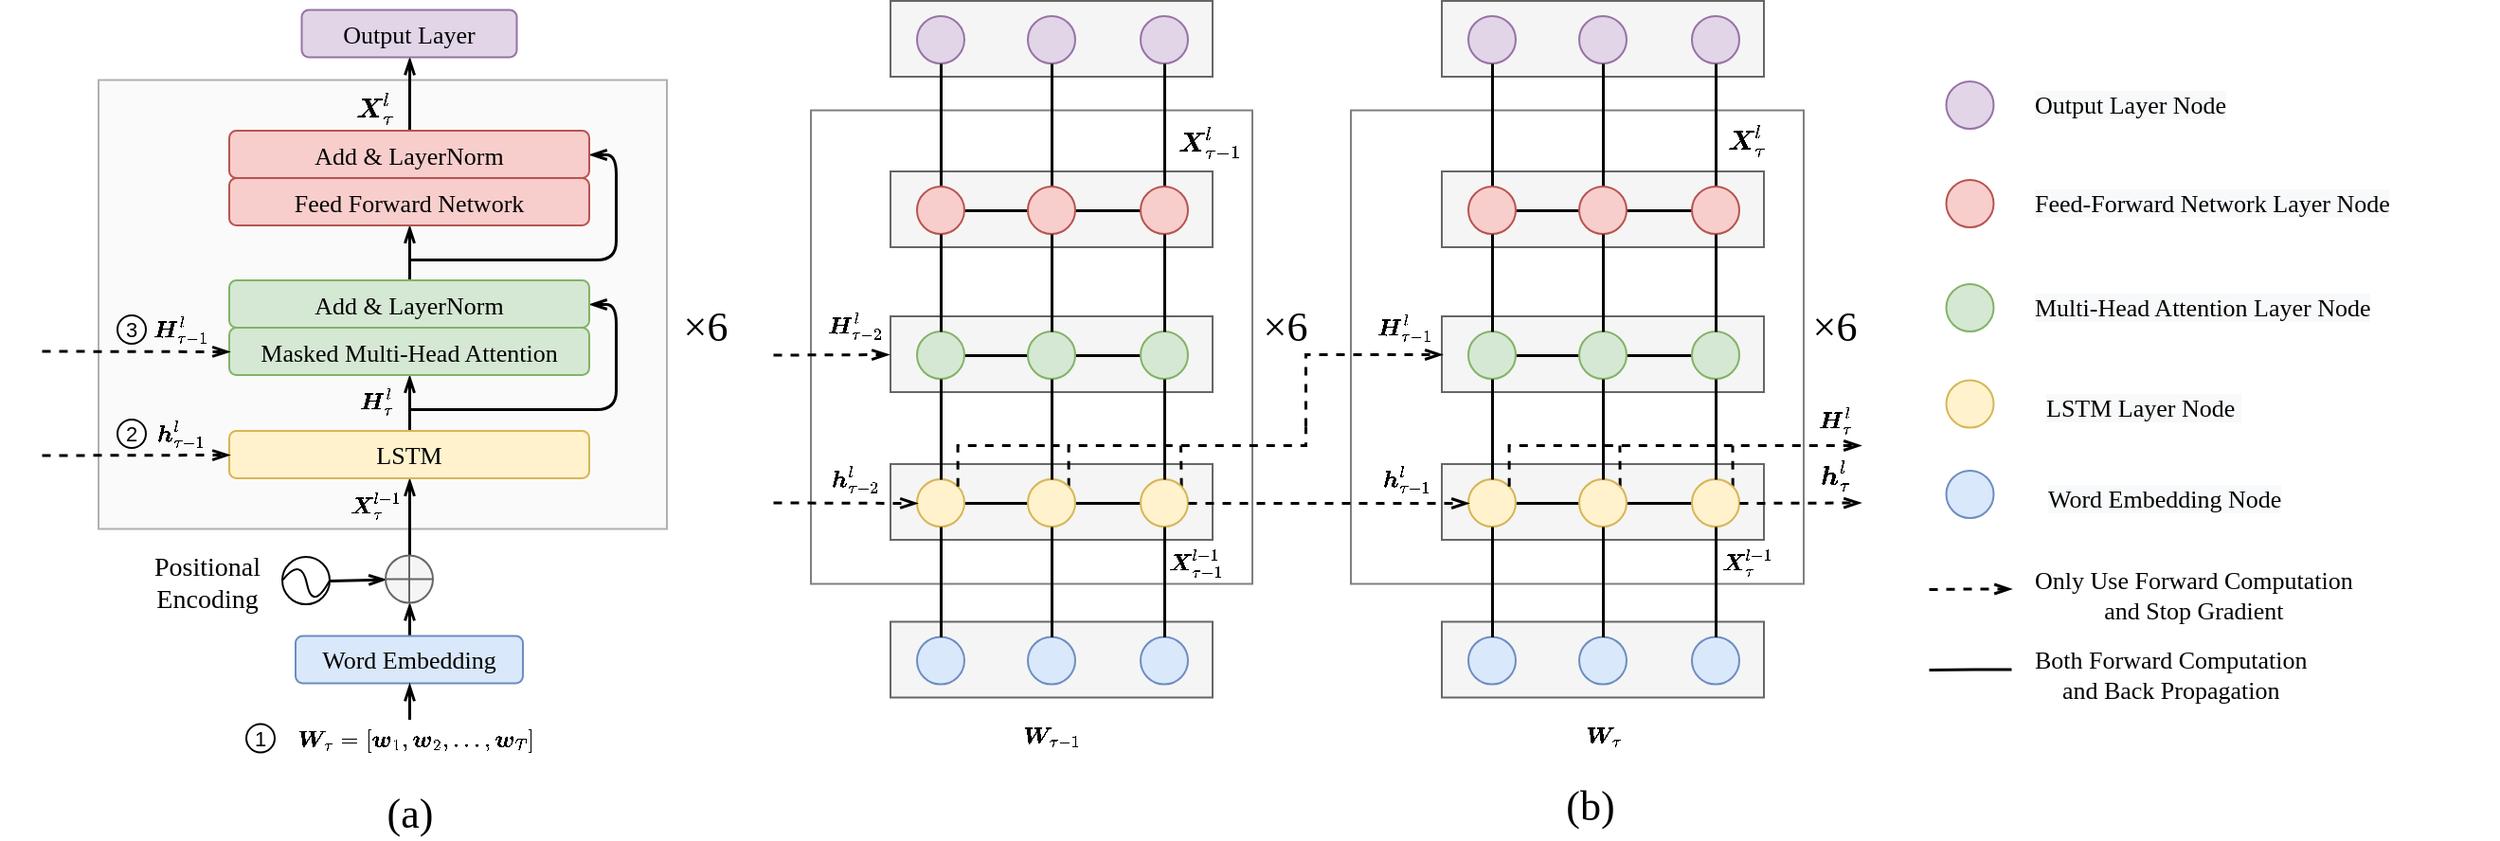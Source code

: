 <mxfile version="20.0.0" type="github">
  <diagram id="z0HHgGlnCuGLutk6PVgF" name="Page-1">
    <mxGraphModel dx="2813" dy="759" grid="1" gridSize="10" guides="1" tooltips="1" connect="1" arrows="1" fold="1" page="1" pageScale="1" pageWidth="850" pageHeight="1100" math="1" shadow="0">
      <root>
        <mxCell id="0" />
        <mxCell id="1" parent="0" />
        <mxCell id="CTJLBTLDGU4M1NpmP4fn-86" value="" style="rounded=0;whiteSpace=wrap;html=1;shadow=0;glass=0;sketch=0;fontFamily=Georgia;opacity=50;" parent="1" vertex="1">
          <mxGeometry x="-328" y="252.25" width="239" height="250" as="geometry" />
        </mxCell>
        <mxCell id="CTJLBTLDGU4M1NpmP4fn-29" value="&lt;span style=&quot;font-size: 14px&quot;&gt;$$\boldsymbol &lt;br&gt;X^{l}_\tau$$&lt;/span&gt;" style="text;html=1;align=center;verticalAlign=middle;resizable=0;points=[];autosize=1;strokeColor=none;fontFamily=Georgia;" parent="1" vertex="1">
          <mxGeometry x="-174" y="247.5" width="110" height="40" as="geometry" />
        </mxCell>
        <mxCell id="CTJLBTLDGU4M1NpmP4fn-84" value="&lt;font style=&quot;font-size: 22px&quot;&gt;×6&lt;/font&gt;" style="text;html=1;align=center;verticalAlign=middle;resizable=0;points=[];autosize=1;strokeColor=none;fontFamily=Georgia;" parent="1" vertex="1">
          <mxGeometry x="-93" y="357" width="40" height="20" as="geometry" />
        </mxCell>
        <mxCell id="iIbkzB-FwA6yvQ0Qt3dR-8" value="$$\boldsymbol H^l_{\tau-1}$$" style="text;html=1;align=center;verticalAlign=middle;resizable=0;points=[];autosize=1;strokeColor=none;fillColor=none;fontSize=12;fontFamily=Georgia;" parent="1" vertex="1">
          <mxGeometry x="-395" y="357" width="190" height="20" as="geometry" />
        </mxCell>
        <mxCell id="iIbkzB-FwA6yvQ0Qt3dR-9" value="$$\boldsymbol &lt;br&gt;h^l_{\tau-1}$$" style="text;html=1;align=center;verticalAlign=middle;resizable=0;points=[];autosize=1;strokeColor=none;fillColor=none;fontSize=12;fontFamily=Georgia;" parent="1" vertex="1">
          <mxGeometry x="-349" y="432.25" width="100" height="30" as="geometry" />
        </mxCell>
        <mxCell id="iIbkzB-FwA6yvQ0Qt3dR-11" value="$$\boldsymbol &lt;br&gt;H^l_{\tau}$$" style="text;html=1;align=center;verticalAlign=middle;resizable=0;points=[];autosize=1;strokeColor=none;fillColor=none;fontSize=12;fontFamily=Georgia;" parent="1" vertex="1">
          <mxGeometry x="-123" y="401" width="100" height="30" as="geometry" />
        </mxCell>
        <mxCell id="iIbkzB-FwA6yvQ0Qt3dR-12" value="$$\boldsymbol &lt;br&gt;X^{l-1}_{\tau}$$" style="text;html=1;align=center;verticalAlign=middle;resizable=0;points=[];autosize=1;strokeColor=none;fillColor=none;fontSize=12;fontFamily=Georgia;" parent="1" vertex="1">
          <mxGeometry x="-174" y="476.25" width="110" height="30" as="geometry" />
        </mxCell>
        <mxCell id="IyFWRD1OJdr2gIB2jrgP-1" value="$$\boldsymbol W_{\tau}$$" style="text;html=1;align=center;verticalAlign=middle;resizable=0;points=[];autosize=1;strokeColor=none;fillColor=none;fontSize=12;fontFamily=Georgia;" parent="1" vertex="1">
          <mxGeometry x="-280" y="572.25" width="170" height="20" as="geometry" />
        </mxCell>
        <mxCell id="IyFWRD1OJdr2gIB2jrgP-7" value="$$\boldsymbol &lt;br&gt;h^l_{\tau}$$" style="text;html=1;align=center;verticalAlign=middle;resizable=0;points=[];autosize=1;strokeColor=none;fillColor=none;fontSize=12;" parent="1" vertex="1">
          <mxGeometry x="-118" y="429.75" width="90" height="30" as="geometry" />
        </mxCell>
        <mxCell id="FRFISUaKzv1FwXzOjavN-2" value="" style="rounded=0;whiteSpace=wrap;html=1;fillColor=#f5f5f5;fontColor=#333333;strokeColor=#666666;" parent="1" vertex="1">
          <mxGeometry x="-280" y="522.25" width="170" height="40" as="geometry" />
        </mxCell>
        <mxCell id="FRFISUaKzv1FwXzOjavN-3" value="" style="ellipse;whiteSpace=wrap;html=1;aspect=fixed;fillColor=#dae8fc;strokeColor=#6c8ebf;" parent="1" vertex="1">
          <mxGeometry x="-266" y="530.25" width="25" height="25" as="geometry" />
        </mxCell>
        <mxCell id="FRFISUaKzv1FwXzOjavN-4" value="" style="ellipse;whiteSpace=wrap;html=1;aspect=fixed;fillColor=#dae8fc;strokeColor=#6c8ebf;" parent="1" vertex="1">
          <mxGeometry x="-207.5" y="530.25" width="25" height="25" as="geometry" />
        </mxCell>
        <mxCell id="FRFISUaKzv1FwXzOjavN-5" value="" style="ellipse;whiteSpace=wrap;html=1;aspect=fixed;fillColor=#dae8fc;strokeColor=#6c8ebf;" parent="1" vertex="1">
          <mxGeometry x="-148" y="530.25" width="25" height="25" as="geometry" />
        </mxCell>
        <mxCell id="FRFISUaKzv1FwXzOjavN-6" value="" style="rounded=0;whiteSpace=wrap;html=1;fillColor=#f5f5f5;fontColor=#333333;strokeColor=#666666;" parent="1" vertex="1">
          <mxGeometry x="-280" y="439" width="170" height="40" as="geometry" />
        </mxCell>
        <mxCell id="FRFISUaKzv1FwXzOjavN-10" style="edgeStyle=orthogonalEdgeStyle;rounded=0;orthogonalLoop=1;jettySize=auto;html=1;exitX=1;exitY=0.5;exitDx=0;exitDy=0;entryX=0.23;entryY=0.513;entryDx=0;entryDy=0;entryPerimeter=0;" parent="1" source="FRFISUaKzv1FwXzOjavN-7" target="FRFISUaKzv1FwXzOjavN-6" edge="1">
          <mxGeometry relative="1" as="geometry" />
        </mxCell>
        <mxCell id="FRFISUaKzv1FwXzOjavN-11" style="edgeStyle=orthogonalEdgeStyle;rounded=0;orthogonalLoop=1;jettySize=auto;html=1;exitX=1;exitY=0.5;exitDx=0;exitDy=0;entryX=0;entryY=0.5;entryDx=0;entryDy=0;endArrow=none;endFill=0;strokeWidth=1.5;" parent="1" source="FRFISUaKzv1FwXzOjavN-7" target="FRFISUaKzv1FwXzOjavN-8" edge="1">
          <mxGeometry relative="1" as="geometry" />
        </mxCell>
        <mxCell id="FRFISUaKzv1FwXzOjavN-7" value="" style="ellipse;whiteSpace=wrap;html=1;aspect=fixed;fillColor=#fff2cc;strokeColor=#d6b656;" parent="1" vertex="1">
          <mxGeometry x="-266" y="447" width="25" height="25" as="geometry" />
        </mxCell>
        <mxCell id="FRFISUaKzv1FwXzOjavN-12" style="edgeStyle=orthogonalEdgeStyle;rounded=0;orthogonalLoop=1;jettySize=auto;html=1;exitX=1;exitY=0.5;exitDx=0;exitDy=0;endArrow=none;endFill=0;strokeWidth=1.5;" parent="1" source="FRFISUaKzv1FwXzOjavN-8" target="FRFISUaKzv1FwXzOjavN-9" edge="1">
          <mxGeometry relative="1" as="geometry" />
        </mxCell>
        <mxCell id="dTgSe-1KjgqQRLXi3FBz-27" style="edgeStyle=orthogonalEdgeStyle;rounded=0;orthogonalLoop=1;jettySize=auto;html=1;exitX=1;exitY=0;exitDx=0;exitDy=0;dashed=1;endArrow=none;endFill=0;strokeWidth=1.5;" parent="1" source="FRFISUaKzv1FwXzOjavN-8" edge="1">
          <mxGeometry relative="1" as="geometry">
            <mxPoint x="-186.286" y="429" as="targetPoint" />
          </mxGeometry>
        </mxCell>
        <mxCell id="FRFISUaKzv1FwXzOjavN-8" value="" style="ellipse;whiteSpace=wrap;html=1;aspect=fixed;fillColor=#fff2cc;strokeColor=#d6b656;" parent="1" vertex="1">
          <mxGeometry x="-207.5" y="447" width="25" height="25" as="geometry" />
        </mxCell>
        <mxCell id="dTgSe-1KjgqQRLXi3FBz-28" style="edgeStyle=orthogonalEdgeStyle;rounded=0;orthogonalLoop=1;jettySize=auto;html=1;exitX=1;exitY=0;exitDx=0;exitDy=0;dashed=1;endArrow=none;endFill=0;strokeWidth=1.5;" parent="1" source="FRFISUaKzv1FwXzOjavN-9" edge="1">
          <mxGeometry relative="1" as="geometry">
            <mxPoint x="-126.762" y="429" as="targetPoint" />
          </mxGeometry>
        </mxCell>
        <mxCell id="FRFISUaKzv1FwXzOjavN-9" value="" style="ellipse;whiteSpace=wrap;html=1;aspect=fixed;fillColor=#fff2cc;strokeColor=#d6b656;" parent="1" vertex="1">
          <mxGeometry x="-148" y="447" width="25" height="25" as="geometry" />
        </mxCell>
        <mxCell id="IyFWRD1OJdr2gIB2jrgP-5" style="rounded=0;orthogonalLoop=1;jettySize=auto;html=1;exitX=1;exitY=0.5;exitDx=0;exitDy=0;fontSize=11;endArrow=openThin;endFill=0;strokeWidth=1.5;dashed=1;jumpSize=0;" parent="1" source="FRFISUaKzv1FwXzOjavN-9" edge="1">
          <mxGeometry relative="1" as="geometry">
            <mxPoint x="-59" y="459.25" as="targetPoint" />
            <mxPoint x="-100" y="470.0" as="sourcePoint" />
          </mxGeometry>
        </mxCell>
        <mxCell id="CTJLBTLDGU4M1NpmP4fn-81" style="edgeStyle=none;rounded=0;orthogonalLoop=1;jettySize=auto;html=1;endArrow=none;endFill=0;strokeWidth=1.5;fontFamily=Georgia;entryX=0.5;entryY=1;entryDx=0;entryDy=0;" parent="1" source="FRFISUaKzv1FwXzOjavN-4" target="FRFISUaKzv1FwXzOjavN-8" edge="1">
          <mxGeometry relative="1" as="geometry">
            <mxPoint x="-195" y="482.5" as="targetPoint" />
            <mxPoint x="-195" y="539.25" as="sourcePoint" />
          </mxGeometry>
        </mxCell>
        <mxCell id="FRFISUaKzv1FwXzOjavN-15" style="edgeStyle=orthogonalEdgeStyle;rounded=0;orthogonalLoop=1;jettySize=auto;html=1;exitX=0.5;exitY=0;exitDx=0;exitDy=0;entryX=0.5;entryY=1;entryDx=0;entryDy=0;endArrow=none;endFill=0;strokeWidth=1.5;" parent="1" source="FRFISUaKzv1FwXzOjavN-3" target="FRFISUaKzv1FwXzOjavN-7" edge="1">
          <mxGeometry relative="1" as="geometry" />
        </mxCell>
        <mxCell id="FRFISUaKzv1FwXzOjavN-16" style="edgeStyle=orthogonalEdgeStyle;rounded=0;orthogonalLoop=1;jettySize=auto;html=1;exitX=0.5;exitY=0;exitDx=0;exitDy=0;entryX=0.5;entryY=1;entryDx=0;entryDy=0;endArrow=none;endFill=0;strokeWidth=1.5;" parent="1" source="FRFISUaKzv1FwXzOjavN-5" target="FRFISUaKzv1FwXzOjavN-9" edge="1">
          <mxGeometry relative="1" as="geometry" />
        </mxCell>
        <mxCell id="FRFISUaKzv1FwXzOjavN-17" value="" style="rounded=0;whiteSpace=wrap;html=1;fillColor=#f5f5f5;fontColor=#333333;strokeColor=#666666;" parent="1" vertex="1">
          <mxGeometry x="-280" y="361" width="170" height="40" as="geometry" />
        </mxCell>
        <mxCell id="FRFISUaKzv1FwXzOjavN-23" style="edgeStyle=orthogonalEdgeStyle;rounded=0;orthogonalLoop=1;jettySize=auto;html=1;exitX=1;exitY=0.5;exitDx=0;exitDy=0;entryX=0;entryY=0.5;entryDx=0;entryDy=0;endArrow=none;endFill=0;strokeWidth=1.5;" parent="1" source="FRFISUaKzv1FwXzOjavN-18" target="FRFISUaKzv1FwXzOjavN-19" edge="1">
          <mxGeometry relative="1" as="geometry" />
        </mxCell>
        <mxCell id="FRFISUaKzv1FwXzOjavN-18" value="" style="ellipse;whiteSpace=wrap;html=1;aspect=fixed;fillColor=#d5e8d4;strokeColor=#82b366;" parent="1" vertex="1">
          <mxGeometry x="-266" y="369" width="25" height="25" as="geometry" />
        </mxCell>
        <mxCell id="FRFISUaKzv1FwXzOjavN-24" style="edgeStyle=orthogonalEdgeStyle;rounded=0;orthogonalLoop=1;jettySize=auto;html=1;exitX=1;exitY=0.5;exitDx=0;exitDy=0;entryX=0;entryY=0.5;entryDx=0;entryDy=0;endArrow=none;endFill=0;strokeWidth=1.5;" parent="1" source="FRFISUaKzv1FwXzOjavN-19" target="FRFISUaKzv1FwXzOjavN-20" edge="1">
          <mxGeometry relative="1" as="geometry" />
        </mxCell>
        <mxCell id="FRFISUaKzv1FwXzOjavN-19" value="" style="ellipse;whiteSpace=wrap;html=1;aspect=fixed;fillColor=#d5e8d4;strokeColor=#82b366;" parent="1" vertex="1">
          <mxGeometry x="-207.5" y="369" width="25" height="25" as="geometry" />
        </mxCell>
        <mxCell id="FRFISUaKzv1FwXzOjavN-20" value="" style="ellipse;whiteSpace=wrap;html=1;aspect=fixed;fillColor=#d5e8d4;strokeColor=#82b366;" parent="1" vertex="1">
          <mxGeometry x="-148" y="369" width="25" height="25" as="geometry" />
        </mxCell>
        <mxCell id="CTJLBTLDGU4M1NpmP4fn-3" style="edgeStyle=orthogonalEdgeStyle;rounded=0;orthogonalLoop=1;jettySize=auto;html=1;strokeWidth=1.5;endArrow=none;endFill=0;exitX=0.5;exitY=0;exitDx=0;exitDy=0;fontFamily=Georgia;entryX=0.5;entryY=1;entryDx=0;entryDy=0;" parent="1" source="FRFISUaKzv1FwXzOjavN-8" target="FRFISUaKzv1FwXzOjavN-19" edge="1">
          <mxGeometry relative="1" as="geometry">
            <mxPoint x="-195" y="457.5" as="sourcePoint" />
            <mxPoint x="-195" y="402.25" as="targetPoint" />
          </mxGeometry>
        </mxCell>
        <mxCell id="FRFISUaKzv1FwXzOjavN-21" style="edgeStyle=orthogonalEdgeStyle;rounded=0;orthogonalLoop=1;jettySize=auto;html=1;exitX=0.5;exitY=0;exitDx=0;exitDy=0;entryX=0.5;entryY=1;entryDx=0;entryDy=0;endArrow=none;endFill=0;strokeWidth=1.5;" parent="1" source="FRFISUaKzv1FwXzOjavN-7" target="FRFISUaKzv1FwXzOjavN-18" edge="1">
          <mxGeometry relative="1" as="geometry" />
        </mxCell>
        <mxCell id="FRFISUaKzv1FwXzOjavN-22" style="edgeStyle=orthogonalEdgeStyle;rounded=0;orthogonalLoop=1;jettySize=auto;html=1;exitX=0.5;exitY=0;exitDx=0;exitDy=0;entryX=0.5;entryY=1;entryDx=0;entryDy=0;endArrow=none;endFill=0;strokeWidth=1.5;" parent="1" source="FRFISUaKzv1FwXzOjavN-9" target="FRFISUaKzv1FwXzOjavN-20" edge="1">
          <mxGeometry relative="1" as="geometry" />
        </mxCell>
        <mxCell id="FRFISUaKzv1FwXzOjavN-25" value="" style="rounded=0;whiteSpace=wrap;html=1;fillColor=#f5f5f5;fontColor=#333333;strokeColor=#666666;" parent="1" vertex="1">
          <mxGeometry x="-280" y="194.5" width="170" height="40" as="geometry" />
        </mxCell>
        <mxCell id="FRFISUaKzv1FwXzOjavN-26" value="" style="ellipse;whiteSpace=wrap;html=1;aspect=fixed;fillColor=#e1d5e7;strokeColor=#9673a6;" parent="1" vertex="1">
          <mxGeometry x="-266" y="202.5" width="25" height="25" as="geometry" />
        </mxCell>
        <mxCell id="FRFISUaKzv1FwXzOjavN-27" value="" style="ellipse;whiteSpace=wrap;html=1;aspect=fixed;fillColor=#e1d5e7;strokeColor=#9673a6;" parent="1" vertex="1">
          <mxGeometry x="-207.5" y="202.5" width="25" height="25" as="geometry" />
        </mxCell>
        <mxCell id="FRFISUaKzv1FwXzOjavN-28" value="" style="ellipse;whiteSpace=wrap;html=1;aspect=fixed;fillColor=#e1d5e7;strokeColor=#9673a6;" parent="1" vertex="1">
          <mxGeometry x="-148" y="202.5" width="25" height="25" as="geometry" />
        </mxCell>
        <mxCell id="iIbkzB-FwA6yvQ0Qt3dR-6" value="" style="endArrow=openThin;html=1;rounded=0;fontSize=12;strokeWidth=1.5;endFill=0;fontFamily=Georgia;edgeStyle=orthogonalEdgeStyle;dashed=1;" parent="1" target="FRFISUaKzv1FwXzOjavN-17" edge="1">
          <mxGeometry width="50" height="50" relative="1" as="geometry">
            <mxPoint x="-352" y="419" as="sourcePoint" />
            <mxPoint x="-282" y="382" as="targetPoint" />
            <Array as="points">
              <mxPoint x="-352" y="381" />
            </Array>
          </mxGeometry>
        </mxCell>
        <mxCell id="FRFISUaKzv1FwXzOjavN-34" style="rounded=0;orthogonalLoop=1;jettySize=auto;html=1;fontSize=11;endArrow=openThin;endFill=0;strokeWidth=1.5;dashed=1;jumpSize=0;exitX=1;exitY=0;exitDx=0;exitDy=0;edgeStyle=orthogonalEdgeStyle;" parent="1" source="FRFISUaKzv1FwXzOjavN-7" edge="1">
          <mxGeometry relative="1" as="geometry">
            <mxPoint x="-59" y="429" as="targetPoint" />
            <mxPoint x="-253" y="422.25" as="sourcePoint" />
            <Array as="points">
              <mxPoint x="-245" y="429" />
              <mxPoint x="-59" y="429" />
            </Array>
          </mxGeometry>
        </mxCell>
        <mxCell id="FRFISUaKzv1FwXzOjavN-35" value="&lt;span style=&quot;color: rgb(0 , 0 , 0) ; font-family: &amp;#34;georgia&amp;#34; ; font-size: 13px ; font-style: normal ; font-weight: normal ; letter-spacing: normal ; text-align: center ; text-indent: 0px ; text-transform: none ; word-spacing: 0px ; background-color: rgb(248 , 249 , 250) ; text-decoration: none ; display: inline ; float: none&quot;&gt;LSTM Layer Node&amp;nbsp;&lt;/span&gt;" style="text;whiteSpace=wrap;html=1;" parent="1" vertex="1">
          <mxGeometry x="37.25" y="394.75" width="170" height="30" as="geometry" />
        </mxCell>
        <mxCell id="FRFISUaKzv1FwXzOjavN-36" value="&lt;span style=&quot;color: rgb(0 , 0 , 0) ; font-family: &amp;#34;georgia&amp;#34; ; font-size: 13px ; font-style: normal ; font-weight: normal ; letter-spacing: normal ; text-align: center ; text-indent: 0px ; text-transform: none ; word-spacing: 0px ; background-color: rgb(248 , 249 , 250) ; text-decoration: none ; display: inline ; float: none&quot;&gt;Word Embedding Node&lt;/span&gt;" style="text;whiteSpace=wrap;html=1;" parent="1" vertex="1">
          <mxGeometry x="37.75" y="442.5" width="149.5" height="30" as="geometry" />
        </mxCell>
        <mxCell id="FRFISUaKzv1FwXzOjavN-37" value="&lt;span style=&quot;color: rgb(0 , 0 , 0) ; font-family: &amp;#34;georgia&amp;#34; ; font-size: 13px ; font-style: normal ; font-weight: normal ; letter-spacing: normal ; text-align: center ; text-indent: 0px ; text-transform: none ; word-spacing: 0px ; background-color: rgb(248 , 249 , 250) ; text-decoration: none ; display: inline ; float: none&quot;&gt;Multi-Head Attention Layer Node&lt;/span&gt;" style="text;whiteSpace=wrap;html=1;" parent="1" vertex="1">
          <mxGeometry x="31.25" y="341.5" width="226" height="30" as="geometry" />
        </mxCell>
        <mxCell id="FRFISUaKzv1FwXzOjavN-38" value="&lt;span style=&quot;color: rgb(0 , 0 , 0) ; font-family: &amp;#34;georgia&amp;#34; ; font-size: 13px ; font-style: normal ; font-weight: normal ; letter-spacing: normal ; text-align: center ; text-indent: 0px ; text-transform: none ; word-spacing: 0px ; background-color: rgb(248 , 249 , 250) ; text-decoration: none ; display: inline ; float: none&quot;&gt;Output Layer Node&lt;/span&gt;" style="text;whiteSpace=wrap;html=1;" parent="1" vertex="1">
          <mxGeometry x="31.25" y="234.5" width="126" height="30" as="geometry" />
        </mxCell>
        <mxCell id="FRFISUaKzv1FwXzOjavN-88" value="" style="rounded=0;whiteSpace=wrap;html=1;shadow=0;glass=0;sketch=0;fontFamily=Georgia;opacity=50;" parent="1" vertex="1">
          <mxGeometry x="-613" y="252.25" width="233" height="250" as="geometry" />
        </mxCell>
        <mxCell id="FRFISUaKzv1FwXzOjavN-89" value="&lt;span style=&quot;font-size: 14px&quot;&gt;$$\boldsymbol &lt;br&gt;X^{l}_{\tau-1}$$&lt;/span&gt;" style="text;html=1;align=center;verticalAlign=middle;resizable=0;points=[];autosize=1;strokeColor=none;fontFamily=Georgia;" parent="1" vertex="1">
          <mxGeometry x="-468" y="249.25" width="130" height="40" as="geometry" />
        </mxCell>
        <mxCell id="FRFISUaKzv1FwXzOjavN-94" value="&lt;font style=&quot;font-size: 22px&quot;&gt;×6&lt;/font&gt;" style="text;html=1;align=center;verticalAlign=middle;resizable=0;points=[];autosize=1;strokeColor=none;fontFamily=Georgia;" parent="1" vertex="1">
          <mxGeometry x="-383" y="357" width="40" height="20" as="geometry" />
        </mxCell>
        <mxCell id="FRFISUaKzv1FwXzOjavN-95" value="$$\boldsymbol H^l_{\tau-2}$$" style="text;html=1;align=center;verticalAlign=middle;resizable=0;points=[];autosize=1;strokeColor=none;fillColor=none;fontSize=12;fontFamily=Georgia;" parent="1" vertex="1">
          <mxGeometry x="-685" y="355.5" width="190" height="20" as="geometry" />
        </mxCell>
        <mxCell id="FRFISUaKzv1FwXzOjavN-96" value="$$\boldsymbol &lt;br&gt;h^l_{\tau-2}$$" style="text;html=1;align=center;verticalAlign=middle;resizable=0;points=[];autosize=1;strokeColor=none;fillColor=none;fontSize=12;fontFamily=Georgia;" parent="1" vertex="1">
          <mxGeometry x="-640" y="432.25" width="100" height="30" as="geometry" />
        </mxCell>
        <mxCell id="FRFISUaKzv1FwXzOjavN-97" value="$$\boldsymbol &lt;br&gt;X^{l-1}_{\tau-1}$$" style="text;html=1;align=center;verticalAlign=middle;resizable=0;points=[];autosize=1;strokeColor=none;fillColor=none;fontSize=12;fontFamily=Georgia;" parent="1" vertex="1">
          <mxGeometry x="-470" y="476.25" width="120" height="30" as="geometry" />
        </mxCell>
        <mxCell id="FRFISUaKzv1FwXzOjavN-102" value="" style="rounded=0;whiteSpace=wrap;html=1;fillColor=#f5f5f5;fontColor=#333333;strokeColor=#666666;" parent="1" vertex="1">
          <mxGeometry x="-571" y="522.25" width="170" height="40" as="geometry" />
        </mxCell>
        <mxCell id="FRFISUaKzv1FwXzOjavN-104" value="" style="ellipse;whiteSpace=wrap;html=1;aspect=fixed;fillColor=#dae8fc;strokeColor=#6c8ebf;" parent="1" vertex="1">
          <mxGeometry x="-557" y="530.25" width="25" height="25" as="geometry" />
        </mxCell>
        <mxCell id="FRFISUaKzv1FwXzOjavN-106" value="" style="ellipse;whiteSpace=wrap;html=1;aspect=fixed;fillColor=#dae8fc;strokeColor=#6c8ebf;" parent="1" vertex="1">
          <mxGeometry x="-498.5" y="530.25" width="25" height="25" as="geometry" />
        </mxCell>
        <mxCell id="FRFISUaKzv1FwXzOjavN-108" value="" style="ellipse;whiteSpace=wrap;html=1;aspect=fixed;fillColor=#dae8fc;strokeColor=#6c8ebf;" parent="1" vertex="1">
          <mxGeometry x="-439" y="530.25" width="25" height="25" as="geometry" />
        </mxCell>
        <mxCell id="FRFISUaKzv1FwXzOjavN-109" value="" style="rounded=0;whiteSpace=wrap;html=1;fillColor=#f5f5f5;fontColor=#333333;strokeColor=#666666;" parent="1" vertex="1">
          <mxGeometry x="-571" y="439" width="170" height="40" as="geometry" />
        </mxCell>
        <mxCell id="FRFISUaKzv1FwXzOjavN-110" style="edgeStyle=orthogonalEdgeStyle;rounded=0;orthogonalLoop=1;jettySize=auto;html=1;exitX=1;exitY=0.5;exitDx=0;exitDy=0;entryX=0.23;entryY=0.513;entryDx=0;entryDy=0;entryPerimeter=0;" parent="1" source="FRFISUaKzv1FwXzOjavN-112" target="FRFISUaKzv1FwXzOjavN-109" edge="1">
          <mxGeometry relative="1" as="geometry" />
        </mxCell>
        <mxCell id="FRFISUaKzv1FwXzOjavN-111" style="edgeStyle=orthogonalEdgeStyle;rounded=0;orthogonalLoop=1;jettySize=auto;html=1;exitX=1;exitY=0.5;exitDx=0;exitDy=0;entryX=0;entryY=0.5;entryDx=0;entryDy=0;endArrow=none;endFill=0;strokeWidth=1.5;" parent="1" source="FRFISUaKzv1FwXzOjavN-112" target="FRFISUaKzv1FwXzOjavN-114" edge="1">
          <mxGeometry relative="1" as="geometry" />
        </mxCell>
        <mxCell id="FRFISUaKzv1FwXzOjavN-112" value="" style="ellipse;whiteSpace=wrap;html=1;aspect=fixed;fillColor=#fff2cc;strokeColor=#d6b656;" parent="1" vertex="1">
          <mxGeometry x="-557" y="447" width="25" height="25" as="geometry" />
        </mxCell>
        <mxCell id="FRFISUaKzv1FwXzOjavN-113" style="edgeStyle=orthogonalEdgeStyle;rounded=0;orthogonalLoop=1;jettySize=auto;html=1;exitX=1;exitY=0.5;exitDx=0;exitDy=0;endArrow=none;endFill=0;strokeWidth=1.5;" parent="1" source="FRFISUaKzv1FwXzOjavN-114" target="FRFISUaKzv1FwXzOjavN-115" edge="1">
          <mxGeometry relative="1" as="geometry" />
        </mxCell>
        <mxCell id="dTgSe-1KjgqQRLXi3FBz-21" style="edgeStyle=orthogonalEdgeStyle;rounded=0;orthogonalLoop=1;jettySize=auto;html=1;exitX=1;exitY=0;exitDx=0;exitDy=0;endArrow=none;endFill=0;strokeWidth=1.5;dashed=1;" parent="1" source="FRFISUaKzv1FwXzOjavN-114" edge="1">
          <mxGeometry relative="1" as="geometry">
            <mxPoint x="-352" y="419" as="targetPoint" />
            <Array as="points">
              <mxPoint x="-477" y="429" />
              <mxPoint x="-352" y="429" />
            </Array>
          </mxGeometry>
        </mxCell>
        <mxCell id="FRFISUaKzv1FwXzOjavN-114" value="" style="ellipse;whiteSpace=wrap;html=1;aspect=fixed;fillColor=#fff2cc;strokeColor=#d6b656;" parent="1" vertex="1">
          <mxGeometry x="-498.5" y="447" width="25" height="25" as="geometry" />
        </mxCell>
        <mxCell id="dTgSe-1KjgqQRLXi3FBz-23" style="edgeStyle=orthogonalEdgeStyle;rounded=0;orthogonalLoop=1;jettySize=auto;html=1;exitX=1;exitY=0;exitDx=0;exitDy=0;dashed=1;endArrow=none;endFill=0;strokeWidth=1.5;" parent="1" source="FRFISUaKzv1FwXzOjavN-115" edge="1">
          <mxGeometry relative="1" as="geometry">
            <mxPoint x="-418" y="429" as="targetPoint" />
            <Array as="points">
              <mxPoint x="-418" y="451" />
            </Array>
          </mxGeometry>
        </mxCell>
        <mxCell id="FRFISUaKzv1FwXzOjavN-115" value="" style="ellipse;whiteSpace=wrap;html=1;aspect=fixed;fillColor=#fff2cc;strokeColor=#d6b656;" parent="1" vertex="1">
          <mxGeometry x="-439" y="447" width="25" height="25" as="geometry" />
        </mxCell>
        <mxCell id="FRFISUaKzv1FwXzOjavN-117" style="edgeStyle=none;rounded=0;orthogonalLoop=1;jettySize=auto;html=1;endArrow=none;endFill=0;strokeWidth=1.5;fontFamily=Georgia;entryX=0.5;entryY=1;entryDx=0;entryDy=0;" parent="1" source="FRFISUaKzv1FwXzOjavN-106" target="FRFISUaKzv1FwXzOjavN-114" edge="1">
          <mxGeometry relative="1" as="geometry">
            <mxPoint x="-486" y="482.5" as="targetPoint" />
            <mxPoint x="-486" y="539.25" as="sourcePoint" />
          </mxGeometry>
        </mxCell>
        <mxCell id="FRFISUaKzv1FwXzOjavN-118" style="edgeStyle=orthogonalEdgeStyle;rounded=0;orthogonalLoop=1;jettySize=auto;html=1;exitX=0.5;exitY=0;exitDx=0;exitDy=0;entryX=0.5;entryY=1;entryDx=0;entryDy=0;endArrow=none;endFill=0;strokeWidth=1.5;" parent="1" source="FRFISUaKzv1FwXzOjavN-104" target="FRFISUaKzv1FwXzOjavN-112" edge="1">
          <mxGeometry relative="1" as="geometry" />
        </mxCell>
        <mxCell id="FRFISUaKzv1FwXzOjavN-119" style="edgeStyle=orthogonalEdgeStyle;rounded=0;orthogonalLoop=1;jettySize=auto;html=1;exitX=0.5;exitY=0;exitDx=0;exitDy=0;entryX=0.5;entryY=1;entryDx=0;entryDy=0;endArrow=none;endFill=0;strokeWidth=1.5;" parent="1" source="FRFISUaKzv1FwXzOjavN-108" target="FRFISUaKzv1FwXzOjavN-115" edge="1">
          <mxGeometry relative="1" as="geometry" />
        </mxCell>
        <mxCell id="FRFISUaKzv1FwXzOjavN-120" value="" style="rounded=0;whiteSpace=wrap;html=1;fillColor=#f5f5f5;fontColor=#333333;strokeColor=#666666;" parent="1" vertex="1">
          <mxGeometry x="-571" y="361" width="170" height="40" as="geometry" />
        </mxCell>
        <mxCell id="FRFISUaKzv1FwXzOjavN-121" style="edgeStyle=orthogonalEdgeStyle;rounded=0;orthogonalLoop=1;jettySize=auto;html=1;exitX=1;exitY=0.5;exitDx=0;exitDy=0;entryX=0;entryY=0.5;entryDx=0;entryDy=0;endArrow=none;endFill=0;strokeWidth=1.5;" parent="1" source="FRFISUaKzv1FwXzOjavN-122" target="FRFISUaKzv1FwXzOjavN-124" edge="1">
          <mxGeometry relative="1" as="geometry" />
        </mxCell>
        <mxCell id="FRFISUaKzv1FwXzOjavN-122" value="" style="ellipse;whiteSpace=wrap;html=1;aspect=fixed;fillColor=#d5e8d4;strokeColor=#82b366;" parent="1" vertex="1">
          <mxGeometry x="-557" y="369" width="25" height="25" as="geometry" />
        </mxCell>
        <mxCell id="FRFISUaKzv1FwXzOjavN-123" style="edgeStyle=orthogonalEdgeStyle;rounded=0;orthogonalLoop=1;jettySize=auto;html=1;exitX=1;exitY=0.5;exitDx=0;exitDy=0;entryX=0;entryY=0.5;entryDx=0;entryDy=0;endArrow=none;endFill=0;strokeWidth=1.5;" parent="1" source="FRFISUaKzv1FwXzOjavN-124" target="FRFISUaKzv1FwXzOjavN-125" edge="1">
          <mxGeometry relative="1" as="geometry" />
        </mxCell>
        <mxCell id="FRFISUaKzv1FwXzOjavN-124" value="" style="ellipse;whiteSpace=wrap;html=1;aspect=fixed;fillColor=#d5e8d4;strokeColor=#82b366;" parent="1" vertex="1">
          <mxGeometry x="-498.5" y="369" width="25" height="25" as="geometry" />
        </mxCell>
        <mxCell id="FRFISUaKzv1FwXzOjavN-125" value="" style="ellipse;whiteSpace=wrap;html=1;aspect=fixed;fillColor=#d5e8d4;strokeColor=#82b366;" parent="1" vertex="1">
          <mxGeometry x="-439" y="369" width="25" height="25" as="geometry" />
        </mxCell>
        <mxCell id="FRFISUaKzv1FwXzOjavN-126" style="edgeStyle=orthogonalEdgeStyle;rounded=0;orthogonalLoop=1;jettySize=auto;html=1;strokeWidth=1.5;endArrow=none;endFill=0;exitX=0.5;exitY=0;exitDx=0;exitDy=0;fontFamily=Georgia;entryX=0.5;entryY=1;entryDx=0;entryDy=0;" parent="1" source="FRFISUaKzv1FwXzOjavN-114" target="FRFISUaKzv1FwXzOjavN-124" edge="1">
          <mxGeometry relative="1" as="geometry">
            <mxPoint x="-486" y="457.5" as="sourcePoint" />
            <mxPoint x="-486" y="402.25" as="targetPoint" />
          </mxGeometry>
        </mxCell>
        <mxCell id="FRFISUaKzv1FwXzOjavN-127" style="edgeStyle=orthogonalEdgeStyle;rounded=0;orthogonalLoop=1;jettySize=auto;html=1;exitX=0.5;exitY=0;exitDx=0;exitDy=0;entryX=0.5;entryY=1;entryDx=0;entryDy=0;endArrow=none;endFill=0;strokeWidth=1.5;" parent="1" source="FRFISUaKzv1FwXzOjavN-112" target="FRFISUaKzv1FwXzOjavN-122" edge="1">
          <mxGeometry relative="1" as="geometry" />
        </mxCell>
        <mxCell id="FRFISUaKzv1FwXzOjavN-128" style="edgeStyle=orthogonalEdgeStyle;rounded=0;orthogonalLoop=1;jettySize=auto;html=1;exitX=0.5;exitY=0;exitDx=0;exitDy=0;entryX=0.5;entryY=1;entryDx=0;entryDy=0;endArrow=none;endFill=0;strokeWidth=1.5;" parent="1" source="FRFISUaKzv1FwXzOjavN-115" target="FRFISUaKzv1FwXzOjavN-125" edge="1">
          <mxGeometry relative="1" as="geometry" />
        </mxCell>
        <mxCell id="FRFISUaKzv1FwXzOjavN-129" value="" style="rounded=0;whiteSpace=wrap;html=1;fillColor=#f5f5f5;fontColor=#333333;strokeColor=#666666;" parent="1" vertex="1">
          <mxGeometry x="-571" y="194.5" width="170" height="40" as="geometry" />
        </mxCell>
        <mxCell id="FRFISUaKzv1FwXzOjavN-130" value="" style="ellipse;whiteSpace=wrap;html=1;aspect=fixed;fillColor=#e1d5e7;strokeColor=#9673a6;" parent="1" vertex="1">
          <mxGeometry x="-557" y="202.5" width="25" height="25" as="geometry" />
        </mxCell>
        <mxCell id="FRFISUaKzv1FwXzOjavN-131" value="" style="ellipse;whiteSpace=wrap;html=1;aspect=fixed;fillColor=#e1d5e7;strokeColor=#9673a6;" parent="1" vertex="1">
          <mxGeometry x="-498.5" y="202.5" width="25" height="25" as="geometry" />
        </mxCell>
        <mxCell id="FRFISUaKzv1FwXzOjavN-132" value="" style="ellipse;whiteSpace=wrap;html=1;aspect=fixed;fillColor=#e1d5e7;strokeColor=#9673a6;" parent="1" vertex="1">
          <mxGeometry x="-439" y="202.5" width="25" height="25" as="geometry" />
        </mxCell>
        <mxCell id="FRFISUaKzv1FwXzOjavN-136" value="" style="endArrow=openThin;html=1;rounded=0;fontSize=12;strokeWidth=1.5;endFill=0;fontFamily=Georgia;dashed=1;" parent="1" edge="1">
          <mxGeometry width="50" height="50" relative="1" as="geometry">
            <mxPoint x="-633" y="381.25" as="sourcePoint" />
            <mxPoint x="-572" y="381" as="targetPoint" />
          </mxGeometry>
        </mxCell>
        <mxCell id="FRFISUaKzv1FwXzOjavN-137" style="rounded=0;orthogonalLoop=1;jettySize=auto;html=1;fontSize=11;endArrow=none;endFill=0;strokeWidth=1.5;dashed=1;jumpSize=0;exitX=1;exitY=0;exitDx=0;exitDy=0;edgeStyle=orthogonalEdgeStyle;" parent="1" source="FRFISUaKzv1FwXzOjavN-112" edge="1">
          <mxGeometry relative="1" as="geometry">
            <mxPoint x="-482" y="429" as="targetPoint" />
            <mxPoint x="-535.661" y="447.661" as="sourcePoint" />
            <Array as="points">
              <mxPoint x="-536" y="429" />
            </Array>
          </mxGeometry>
        </mxCell>
        <mxCell id="FRFISUaKzv1FwXzOjavN-138" value="" style="endArrow=openThin;html=1;rounded=0;fontSize=12;strokeWidth=1.5;endFill=0;entryX=0;entryY=0.5;entryDx=0;entryDy=0;fontFamily=Georgia;dashed=1;" parent="1" target="FRFISUaKzv1FwXzOjavN-112" edge="1">
          <mxGeometry width="50" height="50" relative="1" as="geometry">
            <mxPoint x="-633" y="459.25" as="sourcePoint" />
            <mxPoint x="-571" y="459.21" as="targetPoint" />
          </mxGeometry>
        </mxCell>
        <mxCell id="iIbkzB-FwA6yvQ0Qt3dR-7" value="" style="endArrow=openThin;html=1;rounded=0;fontSize=12;strokeWidth=1.5;exitX=1;exitY=0.5;exitDx=0;exitDy=0;endFill=0;entryX=0;entryY=0.5;entryDx=0;entryDy=0;fontFamily=Georgia;dashed=1;" parent="1" source="FRFISUaKzv1FwXzOjavN-115" target="FRFISUaKzv1FwXzOjavN-7" edge="1">
          <mxGeometry width="50" height="50" relative="1" as="geometry">
            <mxPoint x="-457" y="459.5" as="sourcePoint" />
            <mxPoint x="-264" y="459.21" as="targetPoint" />
          </mxGeometry>
        </mxCell>
        <mxCell id="FRFISUaKzv1FwXzOjavN-139" value="$$\boldsymbol W_{\tau-1}$$" style="text;html=1;align=center;verticalAlign=middle;resizable=0;points=[];autosize=1;strokeColor=none;fillColor=none;fontSize=12;fontFamily=Georgia;" parent="1" vertex="1">
          <mxGeometry x="-576" y="572.25" width="180" height="20" as="geometry" />
        </mxCell>
        <mxCell id="FRFISUaKzv1FwXzOjavN-140" value="" style="ellipse;whiteSpace=wrap;html=1;aspect=fixed;fillColor=#e1d5e7;strokeColor=#9673a6;" parent="1" vertex="1">
          <mxGeometry x="-13.75" y="237" width="25" height="25" as="geometry" />
        </mxCell>
        <mxCell id="FRFISUaKzv1FwXzOjavN-142" value="" style="ellipse;whiteSpace=wrap;html=1;aspect=fixed;fillColor=#d5e8d4;strokeColor=#82b366;" parent="1" vertex="1">
          <mxGeometry x="-13.75" y="344" width="25" height="25" as="geometry" />
        </mxCell>
        <mxCell id="FRFISUaKzv1FwXzOjavN-143" value="" style="ellipse;whiteSpace=wrap;html=1;aspect=fixed;fillColor=#fff2cc;strokeColor=#d6b656;" parent="1" vertex="1">
          <mxGeometry x="-13.75" y="394.75" width="25" height="25" as="geometry" />
        </mxCell>
        <mxCell id="FRFISUaKzv1FwXzOjavN-146" value="" style="ellipse;whiteSpace=wrap;html=1;aspect=fixed;fillColor=#dae8fc;strokeColor=#6c8ebf;" parent="1" vertex="1">
          <mxGeometry x="-13.75" y="442.5" width="25" height="25" as="geometry" />
        </mxCell>
        <mxCell id="qBRTFLEnISYQKLhY7CUt-3" style="rounded=0;orthogonalLoop=1;jettySize=auto;html=1;exitX=1;exitY=0.5;exitDx=0;exitDy=0;fontSize=11;endArrow=openThin;endFill=0;strokeWidth=1.5;dashed=1;jumpSize=0;" parent="1" edge="1">
          <mxGeometry relative="1" as="geometry">
            <mxPoint x="20.5" y="504.75" as="targetPoint" />
            <mxPoint x="-23" y="505" as="sourcePoint" />
            <Array as="points">
              <mxPoint x="0.5" y="504.75" />
            </Array>
          </mxGeometry>
        </mxCell>
        <mxCell id="qBRTFLEnISYQKLhY7CUt-4" value="&lt;div style=&quot;text-align: center&quot;&gt;&lt;font face=&quot;georgia&quot; size=&quot;2&quot;&gt;Only Use Forward Computation&amp;nbsp;&lt;/font&gt;&lt;/div&gt;&lt;div style=&quot;text-align: center&quot;&gt;&lt;font face=&quot;georgia&quot; size=&quot;2&quot;&gt;and Stop Gradient&amp;nbsp;&lt;/font&gt;&lt;/div&gt;" style="text;whiteSpace=wrap;html=1;" parent="1" vertex="1">
          <mxGeometry x="31.25" y="485.75" width="206" height="30" as="geometry" />
        </mxCell>
        <mxCell id="ohaRjJYtxSScmGdr3ovw-1" value="" style="rounded=0;whiteSpace=wrap;html=1;shadow=0;glass=0;sketch=0;fillColor=#f5f5f5;fontFamily=Georgia;fontColor=#333333;strokeColor=#666666;opacity=50;" parent="1" vertex="1">
          <mxGeometry x="-989" y="236.25" width="300" height="237" as="geometry" />
        </mxCell>
        <mxCell id="ohaRjJYtxSScmGdr3ovw-2" style="edgeStyle=orthogonalEdgeStyle;rounded=0;orthogonalLoop=1;jettySize=auto;html=1;entryX=0.5;entryY=1;entryDx=0;entryDy=0;strokeWidth=1.5;endArrow=openThin;endFill=0;exitX=0.5;exitY=0;exitDx=0;exitDy=0;fontFamily=Georgia;" parent="1" source="ohaRjJYtxSScmGdr3ovw-23" target="ohaRjJYtxSScmGdr3ovw-3" edge="1">
          <mxGeometry relative="1" as="geometry">
            <mxPoint x="-825" y="451" as="sourcePoint" />
          </mxGeometry>
        </mxCell>
        <mxCell id="ohaRjJYtxSScmGdr3ovw-3" value="&lt;font style=&quot;font-size: 13px&quot;&gt;Masked Multi-Head Attention&lt;/font&gt;" style="rounded=1;whiteSpace=wrap;html=1;fillColor=#d5e8d4;strokeColor=#82b366;fontFamily=Georgia;" parent="1" vertex="1">
          <mxGeometry x="-920" y="367" width="190" height="25" as="geometry" />
        </mxCell>
        <mxCell id="ohaRjJYtxSScmGdr3ovw-4" value="" style="edgeStyle=elbowEdgeStyle;elbow=horizontal;endArrow=openThin;html=1;strokeWidth=1.5;entryX=1;entryY=0.5;entryDx=0;entryDy=0;endFill=0;fontFamily=Georgia;" parent="1" target="ohaRjJYtxSScmGdr3ovw-6" edge="1">
          <mxGeometry width="50" height="50" relative="1" as="geometry">
            <mxPoint x="-825" y="410" as="sourcePoint" />
            <mxPoint x="-815.0" y="403.0" as="targetPoint" />
            <Array as="points">
              <mxPoint x="-716" y="430" />
              <mxPoint x="-655" y="464" />
            </Array>
          </mxGeometry>
        </mxCell>
        <mxCell id="ohaRjJYtxSScmGdr3ovw-5" style="edgeStyle=orthogonalEdgeStyle;rounded=0;orthogonalLoop=1;jettySize=auto;html=1;exitX=0.5;exitY=0;exitDx=0;exitDy=0;entryX=0.5;entryY=1;entryDx=0;entryDy=0;endArrow=openThin;endFill=0;strokeWidth=1.5;fontFamily=Georgia;" parent="1" source="ohaRjJYtxSScmGdr3ovw-6" target="ohaRjJYtxSScmGdr3ovw-11" edge="1">
          <mxGeometry relative="1" as="geometry" />
        </mxCell>
        <mxCell id="ohaRjJYtxSScmGdr3ovw-6" value="&lt;font style=&quot;font-size: 13px&quot;&gt;Add &amp;amp; LayerNorm&lt;/font&gt;" style="rounded=1;whiteSpace=wrap;html=1;fillColor=#d5e8d4;strokeColor=#82b366;fontFamily=Georgia;" parent="1" vertex="1">
          <mxGeometry x="-920" y="342" width="190" height="25" as="geometry" />
        </mxCell>
        <mxCell id="ohaRjJYtxSScmGdr3ovw-7" value="" style="edgeStyle=elbowEdgeStyle;elbow=horizontal;endArrow=openThin;html=1;strokeWidth=1.5;endFill=0;entryX=1;entryY=0.5;entryDx=0;entryDy=0;fontFamily=Georgia;" parent="1" target="ohaRjJYtxSScmGdr3ovw-9" edge="1">
          <mxGeometry width="50" height="50" relative="1" as="geometry">
            <mxPoint x="-825" y="331" as="sourcePoint" />
            <mxPoint x="-815.0" y="290" as="targetPoint" />
            <Array as="points">
              <mxPoint x="-716" y="328" />
            </Array>
          </mxGeometry>
        </mxCell>
        <mxCell id="ohaRjJYtxSScmGdr3ovw-8" style="edgeStyle=orthogonalEdgeStyle;rounded=0;orthogonalLoop=1;jettySize=auto;html=1;exitX=0.5;exitY=0;exitDx=0;exitDy=0;endArrow=openThin;endFill=0;strokeWidth=1.5;fontFamily=Georgia;" parent="1" source="ohaRjJYtxSScmGdr3ovw-9" target="ohaRjJYtxSScmGdr3ovw-35" edge="1">
          <mxGeometry relative="1" as="geometry">
            <mxPoint x="-825" y="226.25" as="targetPoint" />
          </mxGeometry>
        </mxCell>
        <mxCell id="ohaRjJYtxSScmGdr3ovw-9" value="&lt;span style=&quot;font-size: 13px&quot;&gt;Add &amp;amp; LayerNorm&lt;/span&gt;" style="rounded=1;whiteSpace=wrap;html=1;fillColor=#f8cecc;strokeColor=#b85450;fontFamily=Georgia;" parent="1" vertex="1">
          <mxGeometry x="-920" y="263" width="190" height="25" as="geometry" />
        </mxCell>
        <mxCell id="ohaRjJYtxSScmGdr3ovw-10" value="&lt;span style=&quot;font-size: 14px&quot;&gt;$$\boldsymbol X^{l}_\tau$$&lt;/span&gt;" style="text;html=1;align=center;verticalAlign=middle;resizable=0;points=[];autosize=1;strokeColor=none;fontFamily=Georgia;" parent="1" vertex="1">
          <mxGeometry x="-943" y="241" width="200" height="20" as="geometry" />
        </mxCell>
        <mxCell id="ohaRjJYtxSScmGdr3ovw-11" value="&lt;font style=&quot;font-size: 13px&quot;&gt;Feed Forward Network&lt;/font&gt;" style="rounded=1;whiteSpace=wrap;html=1;fillColor=#f8cecc;strokeColor=#b85450;fontFamily=Georgia;" parent="1" vertex="1">
          <mxGeometry x="-920" y="288" width="190" height="25" as="geometry" />
        </mxCell>
        <mxCell id="ohaRjJYtxSScmGdr3ovw-12" style="edgeStyle=none;rounded=0;orthogonalLoop=1;jettySize=auto;html=1;exitX=0.5;exitY=0;exitDx=0;exitDy=0;entryX=0.5;entryY=1;entryDx=0;entryDy=0;endArrow=openThin;endFill=0;strokeWidth=1.5;fontFamily=Georgia;" parent="1" source="ohaRjJYtxSScmGdr3ovw-13" target="ohaRjJYtxSScmGdr3ovw-20" edge="1">
          <mxGeometry relative="1" as="geometry" />
        </mxCell>
        <mxCell id="ohaRjJYtxSScmGdr3ovw-13" value="&lt;font style=&quot;font-size: 13px;&quot;&gt;Word Embedding&lt;/font&gt;" style="rounded=1;whiteSpace=wrap;html=1;fillColor=#dae8fc;strokeColor=#6c8ebf;fontSize=13;fontFamily=Georgia;" parent="1" vertex="1">
          <mxGeometry x="-885" y="529.75" width="120" height="25" as="geometry" />
        </mxCell>
        <mxCell id="ohaRjJYtxSScmGdr3ovw-14" value="" style="endArrow=openThin;html=1;strokeWidth=1.5;entryX=0.5;entryY=1;entryDx=0;entryDy=0;endFill=0;fontFamily=Georgia;" parent="1" target="ohaRjJYtxSScmGdr3ovw-13" edge="1">
          <mxGeometry width="50" height="50" relative="1" as="geometry">
            <mxPoint x="-825" y="573.75" as="sourcePoint" />
            <mxPoint x="-825.0" y="575.75" as="targetPoint" />
          </mxGeometry>
        </mxCell>
        <mxCell id="ohaRjJYtxSScmGdr3ovw-15" style="edgeStyle=none;rounded=0;orthogonalLoop=1;jettySize=auto;html=1;exitX=1;exitY=0.5;exitDx=0;exitDy=0;entryX=0;entryY=0.5;entryDx=0;entryDy=0;endArrow=openThin;endFill=0;strokeWidth=1.5;fontFamily=Georgia;" parent="1" source="ohaRjJYtxSScmGdr3ovw-16" target="ohaRjJYtxSScmGdr3ovw-20" edge="1">
          <mxGeometry relative="1" as="geometry" />
        </mxCell>
        <mxCell id="ohaRjJYtxSScmGdr3ovw-16" value="" style="ellipse;whiteSpace=wrap;html=1;aspect=fixed;rounded=0;shadow=0;glass=0;sketch=0;strokeColor=#000000;fillColor=none;gradientColor=none;fontFamily=Georgia;" parent="1" vertex="1">
          <mxGeometry x="-892" y="488" width="25" height="25" as="geometry" />
        </mxCell>
        <mxCell id="ohaRjJYtxSScmGdr3ovw-17" value="" style="curved=1;endArrow=none;html=1;strokeWidth=1;exitX=0;exitY=0.5;exitDx=0;exitDy=0;entryX=1;entryY=0.5;entryDx=0;entryDy=0;endFill=0;fontFamily=Georgia;" parent="1" source="ohaRjJYtxSScmGdr3ovw-16" target="ohaRjJYtxSScmGdr3ovw-16" edge="1">
          <mxGeometry width="50" height="50" relative="1" as="geometry">
            <mxPoint x="-882" y="542.5" as="sourcePoint" />
            <mxPoint x="-832" y="492.5" as="targetPoint" />
            <Array as="points">
              <mxPoint x="-882" y="487.75" />
              <mxPoint x="-876" y="516.75" />
            </Array>
          </mxGeometry>
        </mxCell>
        <mxCell id="ohaRjJYtxSScmGdr3ovw-18" value="&lt;font style=&quot;font-size: 14px&quot;&gt;Positional&lt;br&gt;Encoding&lt;/font&gt;" style="text;html=1;align=center;verticalAlign=middle;resizable=0;points=[];autosize=1;strokeColor=none;fontFamily=Georgia;" parent="1" vertex="1">
          <mxGeometry x="-972" y="482.25" width="80" height="40" as="geometry" />
        </mxCell>
        <mxCell id="ohaRjJYtxSScmGdr3ovw-19" style="edgeStyle=none;rounded=0;orthogonalLoop=1;jettySize=auto;html=1;exitX=0.5;exitY=0;exitDx=0;exitDy=0;endArrow=openThin;endFill=0;strokeWidth=1.5;fontFamily=Georgia;entryX=0.5;entryY=1;entryDx=0;entryDy=0;" parent="1" source="ohaRjJYtxSScmGdr3ovw-20" target="ohaRjJYtxSScmGdr3ovw-23" edge="1">
          <mxGeometry relative="1" as="geometry">
            <mxPoint x="-789" y="496.25" as="targetPoint" />
          </mxGeometry>
        </mxCell>
        <mxCell id="ohaRjJYtxSScmGdr3ovw-20" value="" style="shape=orEllipse;perimeter=ellipsePerimeter;whiteSpace=wrap;html=1;backgroundOutline=1;fillColor=#f5f5f5;strokeColor=#666666;fontColor=#333333;fontFamily=Georgia;" parent="1" vertex="1">
          <mxGeometry x="-837.5" y="487.25" width="25" height="25" as="geometry" />
        </mxCell>
        <mxCell id="ohaRjJYtxSScmGdr3ovw-21" value="&lt;font style=&quot;font-size: 22px&quot;&gt;×6&lt;/font&gt;" style="text;html=1;align=center;verticalAlign=middle;resizable=0;points=[];autosize=1;strokeColor=none;fontFamily=Georgia;" parent="1" vertex="1">
          <mxGeometry x="-689" y="357" width="40" height="20" as="geometry" />
        </mxCell>
        <mxCell id="ohaRjJYtxSScmGdr3ovw-23" value="&lt;font style=&quot;font-size: 13px&quot;&gt;LSTM&lt;/font&gt;" style="rounded=1;whiteSpace=wrap;html=1;fillColor=#fff2cc;strokeColor=#d6b656;fontFamily=Georgia;" parent="1" vertex="1">
          <mxGeometry x="-920" y="421.5" width="190" height="25" as="geometry" />
        </mxCell>
        <mxCell id="ohaRjJYtxSScmGdr3ovw-24" value="" style="endArrow=openThin;html=1;rounded=0;fontSize=12;strokeWidth=1.5;endFill=0;entryX=0;entryY=0.5;entryDx=0;entryDy=0;fontFamily=Georgia;edgeStyle=orthogonalEdgeStyle;dashed=1;" parent="1" target="ohaRjJYtxSScmGdr3ovw-3" edge="1">
          <mxGeometry width="50" height="50" relative="1" as="geometry">
            <mxPoint x="-1019" y="379.25" as="sourcePoint" />
            <mxPoint x="-920" y="376.5" as="targetPoint" />
            <Array as="points">
              <mxPoint x="-1019" y="379.25" />
            </Array>
          </mxGeometry>
        </mxCell>
        <mxCell id="ohaRjJYtxSScmGdr3ovw-25" value="" style="endArrow=openThin;html=1;rounded=0;fontSize=12;strokeWidth=1.5;endFill=0;entryX=0;entryY=0.5;entryDx=0;entryDy=0;fontFamily=Georgia;dashed=1;" parent="1" target="ohaRjJYtxSScmGdr3ovw-23" edge="1">
          <mxGeometry width="50" height="50" relative="1" as="geometry">
            <mxPoint x="-1019" y="434.25" as="sourcePoint" />
            <mxPoint x="-916" y="434" as="targetPoint" />
          </mxGeometry>
        </mxCell>
        <mxCell id="ohaRjJYtxSScmGdr3ovw-26" value="$$\boldsymbol H^l_{\tau-1}$$" style="text;html=1;align=center;verticalAlign=middle;resizable=0;points=[];autosize=1;strokeColor=none;fillColor=none;fontSize=12;fontFamily=Georgia;" parent="1" vertex="1">
          <mxGeometry x="-1041" y="358" width="190" height="20" as="geometry" />
        </mxCell>
        <mxCell id="ohaRjJYtxSScmGdr3ovw-27" value="$$\boldsymbol &lt;br&gt;h^l_{\tau-1}$$" style="text;html=1;align=center;verticalAlign=middle;resizable=0;points=[];autosize=1;strokeColor=none;fillColor=none;fontSize=12;fontFamily=Georgia;" parent="1" vertex="1">
          <mxGeometry x="-996" y="408" width="100" height="30" as="geometry" />
        </mxCell>
        <mxCell id="ohaRjJYtxSScmGdr3ovw-28" value="$$\boldsymbol H^l_{\tau}$$" style="text;html=1;align=center;verticalAlign=middle;resizable=0;points=[];autosize=1;strokeColor=none;fillColor=none;fontSize=12;fontFamily=Georgia;" parent="1" vertex="1">
          <mxGeometry x="-933" y="396" width="180" height="20" as="geometry" />
        </mxCell>
        <mxCell id="ohaRjJYtxSScmGdr3ovw-29" value="$$\boldsymbol X^{l-1}_{\tau}$$" style="text;html=1;align=center;verticalAlign=middle;resizable=0;points=[];autosize=1;strokeColor=none;fillColor=none;fontSize=12;fontFamily=Georgia;" parent="1" vertex="1">
          <mxGeometry x="-943" y="450.5" width="200" height="20" as="geometry" />
        </mxCell>
        <mxCell id="ohaRjJYtxSScmGdr3ovw-30" value="$$\boldsymbol W_{\tau}=&lt;br&gt;\left [\boldsymbol w_1,&amp;nbsp;\boldsymbol w_2, \dots,&amp;nbsp;\boldsymbol w_T&lt;br&gt;\right ]&lt;br&gt;$$" style="text;html=1;align=center;verticalAlign=middle;resizable=0;points=[];autosize=1;strokeColor=none;fillColor=none;fontSize=12;fontFamily=Georgia;" parent="1" vertex="1">
          <mxGeometry x="-1007" y="553.75" width="370" height="60" as="geometry" />
        </mxCell>
        <mxCell id="ohaRjJYtxSScmGdr3ovw-31" value="&lt;font style=&quot;font-size: 11px&quot;&gt;1&lt;/font&gt;" style="ellipse;whiteSpace=wrap;html=1;aspect=fixed;" parent="1" vertex="1">
          <mxGeometry x="-911" y="576.25" width="15" height="15" as="geometry" />
        </mxCell>
        <mxCell id="ohaRjJYtxSScmGdr3ovw-32" value="&lt;font style=&quot;font-size: 11px&quot;&gt;3&lt;/font&gt;" style="ellipse;whiteSpace=wrap;html=1;aspect=fixed;" parent="1" vertex="1">
          <mxGeometry x="-979" y="360.5" width="15" height="15" as="geometry" />
        </mxCell>
        <mxCell id="ohaRjJYtxSScmGdr3ovw-33" value="&lt;font style=&quot;font-size: 11px&quot;&gt;2&lt;/font&gt;" style="ellipse;whiteSpace=wrap;html=1;aspect=fixed;" parent="1" vertex="1">
          <mxGeometry x="-979" y="415.5" width="15" height="15" as="geometry" />
        </mxCell>
        <mxCell id="ohaRjJYtxSScmGdr3ovw-35" value="&lt;span style=&quot;font-size: 13px;&quot;&gt;Output Layer&lt;/span&gt;" style="rounded=1;whiteSpace=wrap;html=1;fillColor=#e1d5e7;strokeColor=#9673a6;fontSize=13;fontFamily=Georgia;" parent="1" vertex="1">
          <mxGeometry x="-881.75" y="199.25" width="113.5" height="25" as="geometry" />
        </mxCell>
        <mxCell id="dTgSe-1KjgqQRLXi3FBz-1" value="" style="rounded=0;whiteSpace=wrap;html=1;fillColor=#f5f5f5;fontColor=#333333;strokeColor=#666666;" parent="1" vertex="1">
          <mxGeometry x="-571" y="284.5" width="170" height="40" as="geometry" />
        </mxCell>
        <mxCell id="dTgSe-1KjgqQRLXi3FBz-2" style="edgeStyle=orthogonalEdgeStyle;rounded=0;orthogonalLoop=1;jettySize=auto;html=1;exitX=1;exitY=0.5;exitDx=0;exitDy=0;entryX=0;entryY=0.5;entryDx=0;entryDy=0;endArrow=none;endFill=0;strokeWidth=1.5;" parent="1" source="dTgSe-1KjgqQRLXi3FBz-3" target="dTgSe-1KjgqQRLXi3FBz-5" edge="1">
          <mxGeometry relative="1" as="geometry" />
        </mxCell>
        <mxCell id="dTgSe-1KjgqQRLXi3FBz-7" style="edgeStyle=orthogonalEdgeStyle;rounded=0;orthogonalLoop=1;jettySize=auto;html=1;exitX=0.5;exitY=0;exitDx=0;exitDy=0;entryX=0.5;entryY=1;entryDx=0;entryDy=0;endArrow=none;endFill=0;strokeWidth=1.5;" parent="1" source="dTgSe-1KjgqQRLXi3FBz-3" target="FRFISUaKzv1FwXzOjavN-130" edge="1">
          <mxGeometry relative="1" as="geometry" />
        </mxCell>
        <mxCell id="dTgSe-1KjgqQRLXi3FBz-3" value="" style="ellipse;whiteSpace=wrap;html=1;aspect=fixed;fillColor=#f8cecc;strokeColor=#b85450;" parent="1" vertex="1">
          <mxGeometry x="-557" y="292.5" width="25" height="25" as="geometry" />
        </mxCell>
        <mxCell id="dTgSe-1KjgqQRLXi3FBz-4" style="edgeStyle=orthogonalEdgeStyle;rounded=0;orthogonalLoop=1;jettySize=auto;html=1;exitX=1;exitY=0.5;exitDx=0;exitDy=0;entryX=0;entryY=0.5;entryDx=0;entryDy=0;endArrow=none;endFill=0;strokeWidth=1.5;" parent="1" source="dTgSe-1KjgqQRLXi3FBz-5" target="dTgSe-1KjgqQRLXi3FBz-6" edge="1">
          <mxGeometry relative="1" as="geometry" />
        </mxCell>
        <mxCell id="dTgSe-1KjgqQRLXi3FBz-8" style="edgeStyle=orthogonalEdgeStyle;rounded=0;orthogonalLoop=1;jettySize=auto;html=1;exitX=0.5;exitY=0;exitDx=0;exitDy=0;entryX=0.5;entryY=1;entryDx=0;entryDy=0;endArrow=none;endFill=0;strokeWidth=1.5;" parent="1" source="dTgSe-1KjgqQRLXi3FBz-5" target="FRFISUaKzv1FwXzOjavN-131" edge="1">
          <mxGeometry relative="1" as="geometry" />
        </mxCell>
        <mxCell id="dTgSe-1KjgqQRLXi3FBz-5" value="" style="ellipse;whiteSpace=wrap;html=1;aspect=fixed;fillColor=#f8cecc;strokeColor=#b85450;" parent="1" vertex="1">
          <mxGeometry x="-498.5" y="292.5" width="25" height="25" as="geometry" />
        </mxCell>
        <mxCell id="dTgSe-1KjgqQRLXi3FBz-9" style="edgeStyle=orthogonalEdgeStyle;rounded=0;orthogonalLoop=1;jettySize=auto;html=1;exitX=0.5;exitY=0;exitDx=0;exitDy=0;entryX=0.5;entryY=1;entryDx=0;entryDy=0;endArrow=none;endFill=0;strokeWidth=1.5;" parent="1" source="dTgSe-1KjgqQRLXi3FBz-6" target="FRFISUaKzv1FwXzOjavN-132" edge="1">
          <mxGeometry relative="1" as="geometry" />
        </mxCell>
        <mxCell id="dTgSe-1KjgqQRLXi3FBz-6" value="" style="ellipse;whiteSpace=wrap;html=1;aspect=fixed;fillColor=#f8cecc;strokeColor=#b85450;" parent="1" vertex="1">
          <mxGeometry x="-439" y="292.5" width="25" height="25" as="geometry" />
        </mxCell>
        <mxCell id="FRFISUaKzv1FwXzOjavN-135" style="edgeStyle=orthogonalEdgeStyle;rounded=0;orthogonalLoop=1;jettySize=auto;html=1;exitX=0.5;exitY=0;exitDx=0;exitDy=0;entryX=0.5;entryY=1;entryDx=0;entryDy=0;endArrow=none;endFill=0;strokeWidth=1.5;" parent="1" source="FRFISUaKzv1FwXzOjavN-125" target="dTgSe-1KjgqQRLXi3FBz-6" edge="1">
          <mxGeometry relative="1" as="geometry" />
        </mxCell>
        <mxCell id="FRFISUaKzv1FwXzOjavN-134" style="edgeStyle=orthogonalEdgeStyle;rounded=0;orthogonalLoop=1;jettySize=auto;html=1;exitX=0.5;exitY=0;exitDx=0;exitDy=0;entryX=0.5;entryY=1;entryDx=0;entryDy=0;endArrow=none;endFill=0;strokeWidth=1.5;" parent="1" source="FRFISUaKzv1FwXzOjavN-124" target="dTgSe-1KjgqQRLXi3FBz-5" edge="1">
          <mxGeometry relative="1" as="geometry" />
        </mxCell>
        <mxCell id="FRFISUaKzv1FwXzOjavN-133" style="edgeStyle=orthogonalEdgeStyle;rounded=0;orthogonalLoop=1;jettySize=auto;html=1;exitX=0.5;exitY=0;exitDx=0;exitDy=0;endArrow=none;endFill=0;strokeWidth=1.5;entryX=0.5;entryY=1;entryDx=0;entryDy=0;" parent="1" source="FRFISUaKzv1FwXzOjavN-122" target="dTgSe-1KjgqQRLXi3FBz-3" edge="1">
          <mxGeometry relative="1" as="geometry" />
        </mxCell>
        <mxCell id="dTgSe-1KjgqQRLXi3FBz-10" value="" style="rounded=0;whiteSpace=wrap;html=1;fillColor=#f5f5f5;fontColor=#333333;strokeColor=#666666;" parent="1" vertex="1">
          <mxGeometry x="-280" y="284.5" width="170" height="40" as="geometry" />
        </mxCell>
        <mxCell id="dTgSe-1KjgqQRLXi3FBz-11" style="edgeStyle=orthogonalEdgeStyle;rounded=0;orthogonalLoop=1;jettySize=auto;html=1;exitX=1;exitY=0.5;exitDx=0;exitDy=0;entryX=0;entryY=0.5;entryDx=0;entryDy=0;endArrow=none;endFill=0;strokeWidth=1.5;" parent="1" source="dTgSe-1KjgqQRLXi3FBz-12" target="dTgSe-1KjgqQRLXi3FBz-14" edge="1">
          <mxGeometry relative="1" as="geometry" />
        </mxCell>
        <mxCell id="dTgSe-1KjgqQRLXi3FBz-16" style="edgeStyle=orthogonalEdgeStyle;rounded=0;orthogonalLoop=1;jettySize=auto;html=1;exitX=0.5;exitY=0;exitDx=0;exitDy=0;entryX=0.5;entryY=1;entryDx=0;entryDy=0;endArrow=none;endFill=0;strokeWidth=1.5;" parent="1" source="dTgSe-1KjgqQRLXi3FBz-12" target="FRFISUaKzv1FwXzOjavN-26" edge="1">
          <mxGeometry relative="1" as="geometry" />
        </mxCell>
        <mxCell id="dTgSe-1KjgqQRLXi3FBz-12" value="" style="ellipse;whiteSpace=wrap;html=1;aspect=fixed;fillColor=#f8cecc;strokeColor=#b85450;" parent="1" vertex="1">
          <mxGeometry x="-266" y="292.5" width="25" height="25" as="geometry" />
        </mxCell>
        <mxCell id="dTgSe-1KjgqQRLXi3FBz-13" style="edgeStyle=orthogonalEdgeStyle;rounded=0;orthogonalLoop=1;jettySize=auto;html=1;exitX=1;exitY=0.5;exitDx=0;exitDy=0;entryX=0;entryY=0.5;entryDx=0;entryDy=0;endArrow=none;endFill=0;strokeWidth=1.5;" parent="1" source="dTgSe-1KjgqQRLXi3FBz-14" target="dTgSe-1KjgqQRLXi3FBz-15" edge="1">
          <mxGeometry relative="1" as="geometry" />
        </mxCell>
        <mxCell id="dTgSe-1KjgqQRLXi3FBz-17" style="edgeStyle=orthogonalEdgeStyle;rounded=0;orthogonalLoop=1;jettySize=auto;html=1;exitX=0.5;exitY=0;exitDx=0;exitDy=0;entryX=0.5;entryY=1;entryDx=0;entryDy=0;endArrow=none;endFill=0;strokeWidth=1.5;" parent="1" source="dTgSe-1KjgqQRLXi3FBz-14" target="FRFISUaKzv1FwXzOjavN-27" edge="1">
          <mxGeometry relative="1" as="geometry" />
        </mxCell>
        <mxCell id="dTgSe-1KjgqQRLXi3FBz-14" value="" style="ellipse;whiteSpace=wrap;html=1;aspect=fixed;fillColor=#f8cecc;strokeColor=#b85450;" parent="1" vertex="1">
          <mxGeometry x="-207.5" y="292.5" width="25" height="25" as="geometry" />
        </mxCell>
        <mxCell id="dTgSe-1KjgqQRLXi3FBz-18" style="edgeStyle=orthogonalEdgeStyle;rounded=0;orthogonalLoop=1;jettySize=auto;html=1;exitX=0.5;exitY=0;exitDx=0;exitDy=0;entryX=0.5;entryY=1;entryDx=0;entryDy=0;endArrow=none;endFill=0;strokeWidth=1.5;" parent="1" source="dTgSe-1KjgqQRLXi3FBz-15" target="FRFISUaKzv1FwXzOjavN-28" edge="1">
          <mxGeometry relative="1" as="geometry" />
        </mxCell>
        <mxCell id="dTgSe-1KjgqQRLXi3FBz-15" value="" style="ellipse;whiteSpace=wrap;html=1;aspect=fixed;fillColor=#f8cecc;strokeColor=#b85450;" parent="1" vertex="1">
          <mxGeometry x="-148" y="292.5" width="25" height="25" as="geometry" />
        </mxCell>
        <mxCell id="FRFISUaKzv1FwXzOjavN-31" style="edgeStyle=orthogonalEdgeStyle;rounded=0;orthogonalLoop=1;jettySize=auto;html=1;exitX=0.5;exitY=0;exitDx=0;exitDy=0;endArrow=none;endFill=0;strokeWidth=1.5;entryX=0.5;entryY=1;entryDx=0;entryDy=0;" parent="1" source="FRFISUaKzv1FwXzOjavN-18" target="dTgSe-1KjgqQRLXi3FBz-12" edge="1">
          <mxGeometry relative="1" as="geometry" />
        </mxCell>
        <mxCell id="FRFISUaKzv1FwXzOjavN-29" style="edgeStyle=orthogonalEdgeStyle;rounded=0;orthogonalLoop=1;jettySize=auto;html=1;exitX=0.5;exitY=0;exitDx=0;exitDy=0;entryX=0.5;entryY=1;entryDx=0;entryDy=0;endArrow=none;endFill=0;strokeWidth=1.5;" parent="1" source="FRFISUaKzv1FwXzOjavN-19" target="dTgSe-1KjgqQRLXi3FBz-14" edge="1">
          <mxGeometry relative="1" as="geometry" />
        </mxCell>
        <mxCell id="FRFISUaKzv1FwXzOjavN-30" style="edgeStyle=orthogonalEdgeStyle;rounded=0;orthogonalLoop=1;jettySize=auto;html=1;exitX=0.5;exitY=0;exitDx=0;exitDy=0;entryX=0.5;entryY=1;entryDx=0;entryDy=0;endArrow=none;endFill=0;strokeWidth=1.5;" parent="1" source="FRFISUaKzv1FwXzOjavN-20" target="dTgSe-1KjgqQRLXi3FBz-15" edge="1">
          <mxGeometry relative="1" as="geometry" />
        </mxCell>
        <mxCell id="dTgSe-1KjgqQRLXi3FBz-19" value="&lt;span style=&quot;color: rgb(0 , 0 , 0) ; font-family: &amp;#34;georgia&amp;#34; ; font-size: 13px ; font-style: normal ; font-weight: normal ; letter-spacing: normal ; text-align: center ; text-indent: 0px ; text-transform: none ; word-spacing: 0px ; background-color: rgb(248 , 249 , 250) ; text-decoration: none ; display: inline ; float: none&quot;&gt;Feed-Forward Network Layer Node&lt;/span&gt;" style="text;whiteSpace=wrap;html=1;" parent="1" vertex="1">
          <mxGeometry x="31.25" y="286.5" width="246" height="30" as="geometry" />
        </mxCell>
        <mxCell id="dTgSe-1KjgqQRLXi3FBz-20" value="" style="ellipse;whiteSpace=wrap;html=1;aspect=fixed;fillColor=#f8cecc;strokeColor=#b85450;" parent="1" vertex="1">
          <mxGeometry x="-13.75" y="289" width="25" height="25" as="geometry" />
        </mxCell>
        <mxCell id="dTgSe-1KjgqQRLXi3FBz-29" style="rounded=0;orthogonalLoop=1;jettySize=auto;html=1;exitX=1;exitY=0.5;exitDx=0;exitDy=0;fontSize=11;endArrow=none;endFill=0;strokeWidth=1.5;jumpSize=0;" parent="1" edge="1">
          <mxGeometry relative="1" as="geometry">
            <mxPoint x="20.5" y="547.25" as="targetPoint" />
            <mxPoint x="-23" y="547.5" as="sourcePoint" />
            <Array as="points">
              <mxPoint x="0.5" y="547.25" />
            </Array>
          </mxGeometry>
        </mxCell>
        <mxCell id="dTgSe-1KjgqQRLXi3FBz-30" value="&lt;div style=&quot;text-align: center&quot;&gt;&lt;font face=&quot;georgia&quot; size=&quot;2&quot;&gt;Both Forward Computation&amp;nbsp;&lt;/font&gt;&lt;/div&gt;&lt;div style=&quot;text-align: center&quot;&gt;&lt;font face=&quot;georgia&quot; size=&quot;2&quot;&gt;and Back Propagation&amp;nbsp;&lt;/font&gt;&lt;/div&gt;" style="text;whiteSpace=wrap;html=1;" parent="1" vertex="1">
          <mxGeometry x="31.25" y="528.25" width="206" height="30" as="geometry" />
        </mxCell>
        <mxCell id="dTgSe-1KjgqQRLXi3FBz-31" value="&lt;font face=&quot;Georgia&quot; style=&quot;font-size: 22px&quot;&gt;(a)&lt;/font&gt;" style="text;html=1;align=center;verticalAlign=middle;resizable=0;points=[];autosize=1;strokeColor=none;fillColor=none;" parent="1" vertex="1">
          <mxGeometry x="-845" y="613.75" width="40" height="20" as="geometry" />
        </mxCell>
        <mxCell id="dTgSe-1KjgqQRLXi3FBz-32" value="&lt;font face=&quot;Georgia&quot; style=&quot;font-size: 22px&quot;&gt;(b)&lt;/font&gt;" style="text;html=1;align=center;verticalAlign=middle;resizable=0;points=[];autosize=1;strokeColor=none;fillColor=none;" parent="1" vertex="1">
          <mxGeometry x="-222.5" y="610" width="40" height="20" as="geometry" />
        </mxCell>
      </root>
    </mxGraphModel>
  </diagram>
</mxfile>
